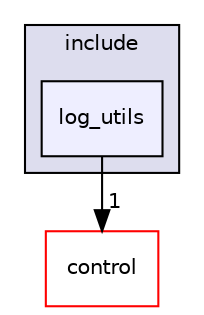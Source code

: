 digraph "catkin_ws/src/utilities/log_utils/include/log_utils" {
  compound=true
  node [ fontsize="10", fontname="Helvetica"];
  edge [ labelfontsize="10", labelfontname="Helvetica"];
  subgraph clusterdir_7fae60e4c5d0058fb7a2edc037f182c8 {
    graph [ bgcolor="#ddddee", pencolor="black", label="include" fontname="Helvetica", fontsize="10", URL="dir_7fae60e4c5d0058fb7a2edc037f182c8.html"]
  dir_e04caa4394d0f83c2e52a5b4dd2f7f83 [shape=box, label="log_utils", style="filled", fillcolor="#eeeeff", pencolor="black", URL="dir_e04caa4394d0f83c2e52a5b4dd2f7f83.html"];
  }
  dir_d7dffebed82cce8cf49f9c429afefc35 [shape=box label="control" fillcolor="white" style="filled" color="red" URL="dir_d7dffebed82cce8cf49f9c429afefc35.html"];
  dir_e04caa4394d0f83c2e52a5b4dd2f7f83->dir_d7dffebed82cce8cf49f9c429afefc35 [headlabel="1", labeldistance=1.5 headhref="dir_000093_000007.html"];
}

